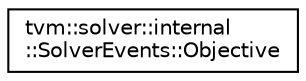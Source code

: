 digraph "Graphical Class Hierarchy"
{
  edge [fontname="Helvetica",fontsize="10",labelfontname="Helvetica",labelfontsize="10"];
  node [fontname="Helvetica",fontsize="10",shape=record];
  rankdir="LR";
  Node0 [label="tvm::solver::internal\l::SolverEvents::Objective",height=0.2,width=0.4,color="black", fillcolor="white", style="filled",URL="$structtvm_1_1solver_1_1internal_1_1SolverEvents_1_1Objective.html"];
}
